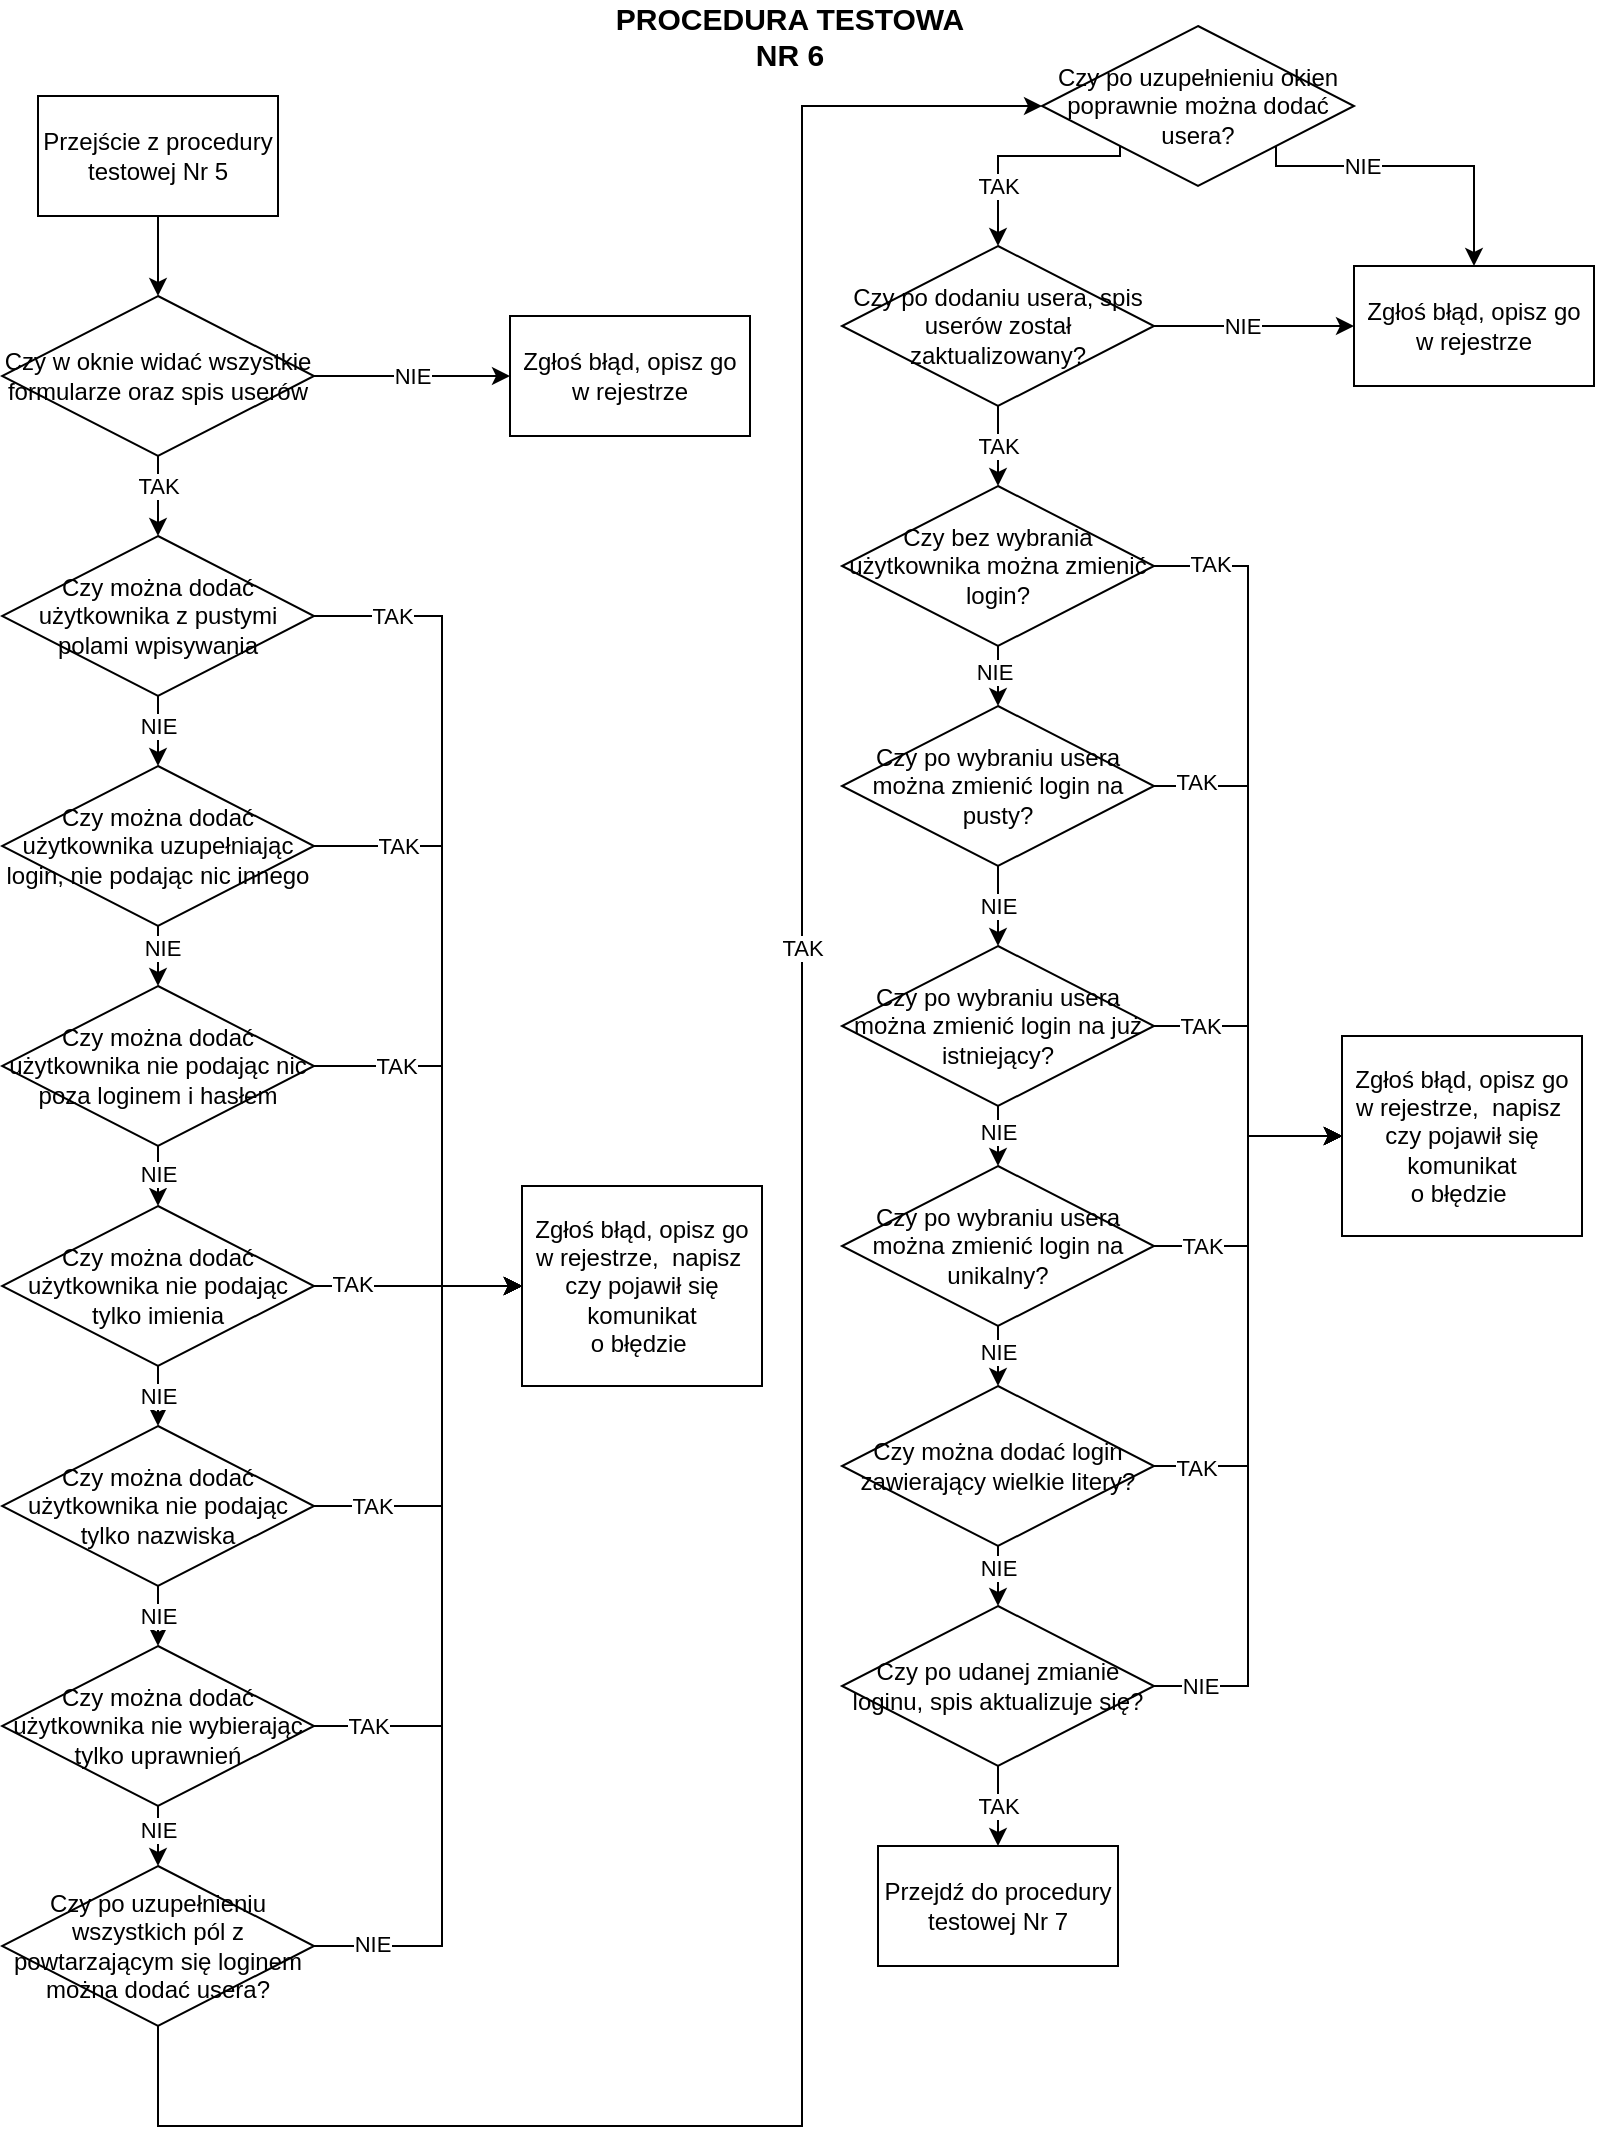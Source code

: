 <mxfile version="23.0.2" type="device">
  <diagram name="Strona-1" id="LoIhmsM3k1W91ekIoNwY">
    <mxGraphModel dx="954" dy="727" grid="1" gridSize="10" guides="1" tooltips="1" connect="1" arrows="1" fold="1" page="1" pageScale="1" pageWidth="827" pageHeight="1169" math="0" shadow="0">
      <root>
        <mxCell id="0" />
        <mxCell id="1" parent="0" />
        <mxCell id="0YZWf_vBpHwigLN9SsZy-22" value="" style="edgeStyle=orthogonalEdgeStyle;rounded=0;orthogonalLoop=1;jettySize=auto;html=1;" parent="1" source="0YZWf_vBpHwigLN9SsZy-18" target="0YZWf_vBpHwigLN9SsZy-21" edge="1">
          <mxGeometry relative="1" as="geometry" />
        </mxCell>
        <mxCell id="0YZWf_vBpHwigLN9SsZy-18" value="Przejście z procedury testowej Nr 5" style="rounded=0;whiteSpace=wrap;html=1;" parent="1" vertex="1">
          <mxGeometry x="38" y="65" width="120" height="60" as="geometry" />
        </mxCell>
        <mxCell id="0YZWf_vBpHwigLN9SsZy-24" value="NIE" style="edgeStyle=orthogonalEdgeStyle;rounded=0;orthogonalLoop=1;jettySize=auto;html=1;" parent="1" source="0YZWf_vBpHwigLN9SsZy-21" target="0YZWf_vBpHwigLN9SsZy-23" edge="1">
          <mxGeometry relative="1" as="geometry" />
        </mxCell>
        <mxCell id="0YZWf_vBpHwigLN9SsZy-26" value="TAK" style="edgeStyle=orthogonalEdgeStyle;rounded=0;orthogonalLoop=1;jettySize=auto;html=1;" parent="1" source="0YZWf_vBpHwigLN9SsZy-21" target="0YZWf_vBpHwigLN9SsZy-25" edge="1">
          <mxGeometry x="-0.25" relative="1" as="geometry">
            <mxPoint as="offset" />
          </mxGeometry>
        </mxCell>
        <mxCell id="0YZWf_vBpHwigLN9SsZy-21" value="Czy w oknie widać wszystkie formularze oraz spis userów" style="rhombus;whiteSpace=wrap;html=1;rounded=0;" parent="1" vertex="1">
          <mxGeometry x="20" y="165" width="156" height="80" as="geometry" />
        </mxCell>
        <mxCell id="0YZWf_vBpHwigLN9SsZy-23" value="Zgłoś błąd, opisz go w rejestrze" style="whiteSpace=wrap;html=1;rounded=0;" parent="1" vertex="1">
          <mxGeometry x="274" y="175" width="120" height="60" as="geometry" />
        </mxCell>
        <mxCell id="rpIl013AEwX_hjBP_hCJ-2" value="" style="edgeStyle=orthogonalEdgeStyle;rounded=0;orthogonalLoop=1;jettySize=auto;html=1;" parent="1" source="0YZWf_vBpHwigLN9SsZy-25" target="rpIl013AEwX_hjBP_hCJ-1" edge="1">
          <mxGeometry relative="1" as="geometry" />
        </mxCell>
        <mxCell id="rpIl013AEwX_hjBP_hCJ-4" value="NIE" style="edgeLabel;html=1;align=center;verticalAlign=middle;resizable=0;points=[];" parent="rpIl013AEwX_hjBP_hCJ-2" vertex="1" connectable="0">
          <mxGeometry x="-0.12" relative="1" as="geometry">
            <mxPoint y="-5" as="offset" />
          </mxGeometry>
        </mxCell>
        <mxCell id="rpIl013AEwX_hjBP_hCJ-23" value="TAK" style="edgeStyle=orthogonalEdgeStyle;rounded=0;orthogonalLoop=1;jettySize=auto;html=1;exitX=1;exitY=0.5;exitDx=0;exitDy=0;entryX=0;entryY=0.5;entryDx=0;entryDy=0;" parent="1" source="0YZWf_vBpHwigLN9SsZy-25" target="0YZWf_vBpHwigLN9SsZy-30" edge="1">
          <mxGeometry x="-0.823" relative="1" as="geometry">
            <Array as="points">
              <mxPoint x="240" y="325" />
              <mxPoint x="240" y="660" />
              <mxPoint x="274" y="660" />
            </Array>
            <mxPoint as="offset" />
          </mxGeometry>
        </mxCell>
        <mxCell id="0YZWf_vBpHwigLN9SsZy-25" value="Czy można dodać użytkownika z pustymi polami wpisywania" style="rhombus;whiteSpace=wrap;html=1;rounded=0;" parent="1" vertex="1">
          <mxGeometry x="20" y="285" width="156" height="80" as="geometry" />
        </mxCell>
        <mxCell id="0YZWf_vBpHwigLN9SsZy-30" value="Zgłoś błąd, opisz go w rejestrz&lt;span style=&quot;white-space: pre;&quot;&gt;e,  napisz &lt;br/&gt;czy pojawił się&lt;br/&gt; komunikat &lt;br&gt;o błędzie &lt;/span&gt;" style="whiteSpace=wrap;html=1;rounded=0;" parent="1" vertex="1">
          <mxGeometry x="280" y="610" width="120" height="100" as="geometry" />
        </mxCell>
        <mxCell id="0YZWf_vBpHwigLN9SsZy-66" value="PROCEDURA TESTOWA NR 6" style="text;html=1;strokeColor=none;fillColor=none;align=center;verticalAlign=middle;whiteSpace=wrap;rounded=0;fontStyle=1;fontSize=15;" parent="1" vertex="1">
          <mxGeometry x="317" y="20" width="194" height="30" as="geometry" />
        </mxCell>
        <mxCell id="u_BtvG3M7fM2tkYKGzCa-58" style="edgeStyle=orthogonalEdgeStyle;rounded=0;orthogonalLoop=1;jettySize=auto;html=1;exitX=0.5;exitY=1;exitDx=0;exitDy=0;" parent="1" source="rpIl013AEwX_hjBP_hCJ-29" target="rpIl013AEwX_hjBP_hCJ-33" edge="1">
          <mxGeometry relative="1" as="geometry">
            <mxPoint x="540" y="70" as="targetPoint" />
            <Array as="points">
              <mxPoint x="98" y="1080" />
              <mxPoint x="420" y="1080" />
              <mxPoint x="420" y="70" />
            </Array>
            <mxPoint x="100" y="1080" as="sourcePoint" />
          </mxGeometry>
        </mxCell>
        <mxCell id="u_BtvG3M7fM2tkYKGzCa-59" value="TAK" style="edgeLabel;html=1;align=center;verticalAlign=middle;resizable=0;points=[];" parent="u_BtvG3M7fM2tkYKGzCa-58" vertex="1" connectable="0">
          <mxGeometry x="0.28" relative="1" as="geometry">
            <mxPoint as="offset" />
          </mxGeometry>
        </mxCell>
        <mxCell id="rpIl013AEwX_hjBP_hCJ-8" value="" style="edgeStyle=orthogonalEdgeStyle;rounded=0;orthogonalLoop=1;jettySize=auto;html=1;" parent="1" source="rpIl013AEwX_hjBP_hCJ-1" target="rpIl013AEwX_hjBP_hCJ-7" edge="1">
          <mxGeometry relative="1" as="geometry" />
        </mxCell>
        <mxCell id="rpIl013AEwX_hjBP_hCJ-9" value="NIE" style="edgeLabel;html=1;align=center;verticalAlign=middle;resizable=0;points=[];" parent="rpIl013AEwX_hjBP_hCJ-8" vertex="1" connectable="0">
          <mxGeometry x="-0.581" y="2" relative="1" as="geometry">
            <mxPoint as="offset" />
          </mxGeometry>
        </mxCell>
        <mxCell id="rpIl013AEwX_hjBP_hCJ-20" style="edgeStyle=orthogonalEdgeStyle;rounded=0;orthogonalLoop=1;jettySize=auto;html=1;exitX=1;exitY=0.5;exitDx=0;exitDy=0;entryX=0;entryY=0.5;entryDx=0;entryDy=0;" parent="1" source="rpIl013AEwX_hjBP_hCJ-1" target="0YZWf_vBpHwigLN9SsZy-30" edge="1">
          <mxGeometry relative="1" as="geometry">
            <Array as="points">
              <mxPoint x="240" y="440" />
              <mxPoint x="240" y="660" />
              <mxPoint x="274" y="660" />
            </Array>
          </mxGeometry>
        </mxCell>
        <mxCell id="rpIl013AEwX_hjBP_hCJ-24" value="TAK" style="edgeLabel;html=1;align=center;verticalAlign=middle;resizable=0;points=[];" parent="rpIl013AEwX_hjBP_hCJ-20" vertex="1" connectable="0">
          <mxGeometry x="-0.731" y="2" relative="1" as="geometry">
            <mxPoint x="-2" y="2" as="offset" />
          </mxGeometry>
        </mxCell>
        <mxCell id="rpIl013AEwX_hjBP_hCJ-1" value="Czy można dodać użytkownika uzupełniając login, nie podając nic innego" style="rhombus;whiteSpace=wrap;html=1;rounded=0;" parent="1" vertex="1">
          <mxGeometry x="20" y="400" width="156" height="80" as="geometry" />
        </mxCell>
        <mxCell id="rpIl013AEwX_hjBP_hCJ-11" value="" style="edgeStyle=orthogonalEdgeStyle;rounded=0;orthogonalLoop=1;jettySize=auto;html=1;" parent="1" source="rpIl013AEwX_hjBP_hCJ-7" target="rpIl013AEwX_hjBP_hCJ-10" edge="1">
          <mxGeometry relative="1" as="geometry" />
        </mxCell>
        <mxCell id="rpIl013AEwX_hjBP_hCJ-66" value="NIE" style="edgeLabel;html=1;align=center;verticalAlign=middle;resizable=0;points=[];" parent="rpIl013AEwX_hjBP_hCJ-11" vertex="1" connectable="0">
          <mxGeometry x="0.353" relative="1" as="geometry">
            <mxPoint as="offset" />
          </mxGeometry>
        </mxCell>
        <mxCell id="rpIl013AEwX_hjBP_hCJ-19" style="edgeStyle=orthogonalEdgeStyle;rounded=0;orthogonalLoop=1;jettySize=auto;html=1;exitX=1;exitY=0.5;exitDx=0;exitDy=0;entryX=0;entryY=0.5;entryDx=0;entryDy=0;" parent="1" source="rpIl013AEwX_hjBP_hCJ-7" target="0YZWf_vBpHwigLN9SsZy-30" edge="1">
          <mxGeometry relative="1" as="geometry">
            <mxPoint x="330" y="350" as="targetPoint" />
            <Array as="points">
              <mxPoint x="240" y="550" />
              <mxPoint x="240" y="660" />
              <mxPoint x="274" y="660" />
            </Array>
          </mxGeometry>
        </mxCell>
        <mxCell id="rpIl013AEwX_hjBP_hCJ-25" value="TAK" style="edgeLabel;html=1;align=center;verticalAlign=middle;resizable=0;points=[];" parent="rpIl013AEwX_hjBP_hCJ-19" vertex="1" connectable="0">
          <mxGeometry x="-0.62" y="3" relative="1" as="geometry">
            <mxPoint y="3" as="offset" />
          </mxGeometry>
        </mxCell>
        <mxCell id="rpIl013AEwX_hjBP_hCJ-7" value="Czy można dodać użytkownika nie podając nic poza loginem i hasłem" style="rhombus;whiteSpace=wrap;html=1;rounded=0;" parent="1" vertex="1">
          <mxGeometry x="20" y="510" width="156" height="80" as="geometry" />
        </mxCell>
        <mxCell id="rpIl013AEwX_hjBP_hCJ-13" value="NIE" style="edgeStyle=orthogonalEdgeStyle;rounded=0;orthogonalLoop=1;jettySize=auto;html=1;" parent="1" source="rpIl013AEwX_hjBP_hCJ-10" target="rpIl013AEwX_hjBP_hCJ-12" edge="1">
          <mxGeometry relative="1" as="geometry" />
        </mxCell>
        <mxCell id="rpIl013AEwX_hjBP_hCJ-18" style="edgeStyle=orthogonalEdgeStyle;rounded=0;orthogonalLoop=1;jettySize=auto;html=1;exitX=1;exitY=0.5;exitDx=0;exitDy=0;entryX=0;entryY=0.5;entryDx=0;entryDy=0;" parent="1" source="rpIl013AEwX_hjBP_hCJ-10" target="0YZWf_vBpHwigLN9SsZy-30" edge="1">
          <mxGeometry relative="1" as="geometry">
            <Array as="points">
              <mxPoint x="274" y="660" />
            </Array>
          </mxGeometry>
        </mxCell>
        <mxCell id="rpIl013AEwX_hjBP_hCJ-26" value="TAK" style="edgeLabel;html=1;align=center;verticalAlign=middle;resizable=0;points=[];" parent="rpIl013AEwX_hjBP_hCJ-18" vertex="1" connectable="0">
          <mxGeometry x="-0.631" y="1" relative="1" as="geometry">
            <mxPoint as="offset" />
          </mxGeometry>
        </mxCell>
        <mxCell id="rpIl013AEwX_hjBP_hCJ-10" value="Czy można dodać użytkownika nie podając tylko imienia" style="rhombus;whiteSpace=wrap;html=1;rounded=0;" parent="1" vertex="1">
          <mxGeometry x="20" y="620" width="156" height="80" as="geometry" />
        </mxCell>
        <mxCell id="rpIl013AEwX_hjBP_hCJ-15" value="NIE" style="edgeStyle=orthogonalEdgeStyle;rounded=0;orthogonalLoop=1;jettySize=auto;html=1;" parent="1" source="rpIl013AEwX_hjBP_hCJ-12" target="rpIl013AEwX_hjBP_hCJ-14" edge="1">
          <mxGeometry relative="1" as="geometry" />
        </mxCell>
        <mxCell id="rpIl013AEwX_hjBP_hCJ-21" style="edgeStyle=orthogonalEdgeStyle;rounded=0;orthogonalLoop=1;jettySize=auto;html=1;exitX=1;exitY=0.5;exitDx=0;exitDy=0;entryX=0;entryY=0.5;entryDx=0;entryDy=0;" parent="1" source="rpIl013AEwX_hjBP_hCJ-12" target="0YZWf_vBpHwigLN9SsZy-30" edge="1">
          <mxGeometry relative="1" as="geometry">
            <Array as="points">
              <mxPoint x="240" y="770" />
              <mxPoint x="240" y="660" />
              <mxPoint x="274" y="660" />
            </Array>
          </mxGeometry>
        </mxCell>
        <mxCell id="rpIl013AEwX_hjBP_hCJ-27" value="TAK" style="edgeLabel;html=1;align=center;verticalAlign=middle;resizable=0;points=[];" parent="rpIl013AEwX_hjBP_hCJ-21" vertex="1" connectable="0">
          <mxGeometry x="-0.77" y="-1" relative="1" as="geometry">
            <mxPoint x="4" y="-1" as="offset" />
          </mxGeometry>
        </mxCell>
        <mxCell id="rpIl013AEwX_hjBP_hCJ-12" value="Czy można dodać użytkownika nie podając tylko nazwiska" style="rhombus;whiteSpace=wrap;html=1;rounded=0;" parent="1" vertex="1">
          <mxGeometry x="20" y="730" width="156" height="80" as="geometry" />
        </mxCell>
        <mxCell id="rpIl013AEwX_hjBP_hCJ-22" style="edgeStyle=orthogonalEdgeStyle;rounded=0;orthogonalLoop=1;jettySize=auto;html=1;exitX=1;exitY=0.5;exitDx=0;exitDy=0;entryX=0;entryY=0.5;entryDx=0;entryDy=0;" parent="1" source="rpIl013AEwX_hjBP_hCJ-14" target="0YZWf_vBpHwigLN9SsZy-30" edge="1">
          <mxGeometry relative="1" as="geometry">
            <Array as="points">
              <mxPoint x="240" y="880" />
              <mxPoint x="240" y="660" />
              <mxPoint x="274" y="660" />
            </Array>
          </mxGeometry>
        </mxCell>
        <mxCell id="rpIl013AEwX_hjBP_hCJ-28" value="TAK" style="edgeLabel;html=1;align=center;verticalAlign=middle;resizable=0;points=[];" parent="rpIl013AEwX_hjBP_hCJ-22" vertex="1" connectable="0">
          <mxGeometry x="-0.832" relative="1" as="geometry">
            <mxPoint as="offset" />
          </mxGeometry>
        </mxCell>
        <mxCell id="rpIl013AEwX_hjBP_hCJ-30" value="" style="edgeStyle=orthogonalEdgeStyle;rounded=0;orthogonalLoop=1;jettySize=auto;html=1;" parent="1" source="rpIl013AEwX_hjBP_hCJ-14" target="rpIl013AEwX_hjBP_hCJ-29" edge="1">
          <mxGeometry relative="1" as="geometry" />
        </mxCell>
        <mxCell id="rpIl013AEwX_hjBP_hCJ-67" value="NIE" style="edgeLabel;html=1;align=center;verticalAlign=middle;resizable=0;points=[];" parent="rpIl013AEwX_hjBP_hCJ-30" vertex="1" connectable="0">
          <mxGeometry x="0.263" relative="1" as="geometry">
            <mxPoint as="offset" />
          </mxGeometry>
        </mxCell>
        <mxCell id="rpIl013AEwX_hjBP_hCJ-14" value="Czy można dodać użytkownika nie wybierając tylko uprawnień" style="rhombus;whiteSpace=wrap;html=1;rounded=0;" parent="1" vertex="1">
          <mxGeometry x="20" y="840" width="156" height="80" as="geometry" />
        </mxCell>
        <mxCell id="rpIl013AEwX_hjBP_hCJ-35" style="edgeStyle=orthogonalEdgeStyle;rounded=0;orthogonalLoop=1;jettySize=auto;html=1;exitX=1;exitY=0.5;exitDx=0;exitDy=0;entryX=0;entryY=0.5;entryDx=0;entryDy=0;" parent="1" source="rpIl013AEwX_hjBP_hCJ-29" target="0YZWf_vBpHwigLN9SsZy-30" edge="1">
          <mxGeometry relative="1" as="geometry">
            <mxPoint x="270" y="710" as="targetPoint" />
            <Array as="points">
              <mxPoint x="240" y="990" />
              <mxPoint x="240" y="660" />
              <mxPoint x="274" y="660" />
            </Array>
          </mxGeometry>
        </mxCell>
        <mxCell id="U7keuNdoYyQriRIVTHhc-1" value="NIE" style="edgeLabel;html=1;align=center;verticalAlign=middle;resizable=0;points=[];" vertex="1" connectable="0" parent="rpIl013AEwX_hjBP_hCJ-35">
          <mxGeometry x="-0.866" y="1" relative="1" as="geometry">
            <mxPoint as="offset" />
          </mxGeometry>
        </mxCell>
        <mxCell id="rpIl013AEwX_hjBP_hCJ-29" value="Czy po uzupełnieniu wszystkich pól z powtarzającym się loginem można dodać usera?" style="rhombus;whiteSpace=wrap;html=1;rounded=0;" parent="1" vertex="1">
          <mxGeometry x="20" y="950" width="156" height="80" as="geometry" />
        </mxCell>
        <mxCell id="rpIl013AEwX_hjBP_hCJ-37" style="edgeStyle=orthogonalEdgeStyle;rounded=0;orthogonalLoop=1;jettySize=auto;html=1;exitX=1;exitY=1;exitDx=0;exitDy=0;entryX=0.5;entryY=0;entryDx=0;entryDy=0;" parent="1" source="rpIl013AEwX_hjBP_hCJ-33" target="rpIl013AEwX_hjBP_hCJ-36" edge="1">
          <mxGeometry relative="1" as="geometry">
            <Array as="points">
              <mxPoint x="657" y="100" />
              <mxPoint x="756" y="100" />
            </Array>
          </mxGeometry>
        </mxCell>
        <mxCell id="rpIl013AEwX_hjBP_hCJ-38" value="NIE" style="edgeLabel;html=1;align=center;verticalAlign=middle;resizable=0;points=[];rotation=0;" parent="rpIl013AEwX_hjBP_hCJ-37" vertex="1" connectable="0">
          <mxGeometry x="0.072" y="3" relative="1" as="geometry">
            <mxPoint x="-32" y="3" as="offset" />
          </mxGeometry>
        </mxCell>
        <mxCell id="rpIl013AEwX_hjBP_hCJ-41" style="edgeStyle=orthogonalEdgeStyle;rounded=0;orthogonalLoop=1;jettySize=auto;html=1;exitX=0;exitY=1;exitDx=0;exitDy=0;entryX=0.5;entryY=0;entryDx=0;entryDy=0;" parent="1" source="rpIl013AEwX_hjBP_hCJ-33" target="rpIl013AEwX_hjBP_hCJ-39" edge="1">
          <mxGeometry relative="1" as="geometry">
            <Array as="points">
              <mxPoint x="579" y="95" />
              <mxPoint x="518" y="95" />
            </Array>
          </mxGeometry>
        </mxCell>
        <mxCell id="rpIl013AEwX_hjBP_hCJ-42" value="TAK" style="edgeLabel;html=1;align=center;verticalAlign=middle;resizable=0;points=[];" parent="rpIl013AEwX_hjBP_hCJ-41" vertex="1" connectable="0">
          <mxGeometry x="0.317" relative="1" as="geometry">
            <mxPoint y="8" as="offset" />
          </mxGeometry>
        </mxCell>
        <mxCell id="rpIl013AEwX_hjBP_hCJ-33" value="Czy po uzupełnieniu okien poprawnie można dodać usera?" style="rhombus;whiteSpace=wrap;html=1;rounded=0;" parent="1" vertex="1">
          <mxGeometry x="540" y="30" width="156" height="80" as="geometry" />
        </mxCell>
        <mxCell id="rpIl013AEwX_hjBP_hCJ-36" value="Zgłoś błąd, opisz go w rejestrze" style="whiteSpace=wrap;html=1;rounded=0;" parent="1" vertex="1">
          <mxGeometry x="696" y="150" width="120" height="60" as="geometry" />
        </mxCell>
        <mxCell id="rpIl013AEwX_hjBP_hCJ-43" value="NIE" style="edgeStyle=orthogonalEdgeStyle;rounded=0;orthogonalLoop=1;jettySize=auto;html=1;exitX=1;exitY=0.5;exitDx=0;exitDy=0;entryX=0;entryY=0.5;entryDx=0;entryDy=0;" parent="1" source="rpIl013AEwX_hjBP_hCJ-39" target="rpIl013AEwX_hjBP_hCJ-36" edge="1">
          <mxGeometry x="-0.12" relative="1" as="geometry">
            <mxPoint as="offset" />
          </mxGeometry>
        </mxCell>
        <mxCell id="rpIl013AEwX_hjBP_hCJ-46" value="TAK" style="edgeStyle=orthogonalEdgeStyle;rounded=0;orthogonalLoop=1;jettySize=auto;html=1;" parent="1" source="rpIl013AEwX_hjBP_hCJ-39" target="rpIl013AEwX_hjBP_hCJ-45" edge="1">
          <mxGeometry relative="1" as="geometry" />
        </mxCell>
        <mxCell id="rpIl013AEwX_hjBP_hCJ-39" value="Czy po dodaniu usera, spis userów został zaktualizowany?" style="rhombus;whiteSpace=wrap;html=1;rounded=0;" parent="1" vertex="1">
          <mxGeometry x="440" y="140" width="156" height="80" as="geometry" />
        </mxCell>
        <mxCell id="rpIl013AEwX_hjBP_hCJ-48" style="edgeStyle=orthogonalEdgeStyle;rounded=0;orthogonalLoop=1;jettySize=auto;html=1;exitX=1;exitY=0.5;exitDx=0;exitDy=0;entryX=0;entryY=0.5;entryDx=0;entryDy=0;" parent="1" source="rpIl013AEwX_hjBP_hCJ-45" target="rpIl013AEwX_hjBP_hCJ-47" edge="1">
          <mxGeometry relative="1" as="geometry" />
        </mxCell>
        <mxCell id="rpIl013AEwX_hjBP_hCJ-73" value="TAK" style="edgeLabel;html=1;align=center;verticalAlign=middle;resizable=0;points=[];" parent="rpIl013AEwX_hjBP_hCJ-48" vertex="1" connectable="0">
          <mxGeometry x="-0.855" y="1" relative="1" as="geometry">
            <mxPoint as="offset" />
          </mxGeometry>
        </mxCell>
        <mxCell id="rpIl013AEwX_hjBP_hCJ-50" value="" style="edgeStyle=orthogonalEdgeStyle;rounded=0;orthogonalLoop=1;jettySize=auto;html=1;" parent="1" source="rpIl013AEwX_hjBP_hCJ-45" target="rpIl013AEwX_hjBP_hCJ-49" edge="1">
          <mxGeometry relative="1" as="geometry" />
        </mxCell>
        <mxCell id="rpIl013AEwX_hjBP_hCJ-68" value="NIE" style="edgeLabel;html=1;align=center;verticalAlign=middle;resizable=0;points=[];" parent="rpIl013AEwX_hjBP_hCJ-50" vertex="1" connectable="0">
          <mxGeometry x="0.083" y="2" relative="1" as="geometry">
            <mxPoint as="offset" />
          </mxGeometry>
        </mxCell>
        <mxCell id="rpIl013AEwX_hjBP_hCJ-45" value="Czy bez wybrania użytkownika można zmienić login?" style="rhombus;whiteSpace=wrap;html=1;rounded=0;" parent="1" vertex="1">
          <mxGeometry x="440" y="260" width="156" height="80" as="geometry" />
        </mxCell>
        <mxCell id="rpIl013AEwX_hjBP_hCJ-47" value="Zgłoś błąd, opisz go w rejestrz&lt;span style=&quot;white-space: pre;&quot;&gt;e,  napisz &lt;br/&gt;czy pojawił się&lt;br/&gt; komunikat &lt;br&gt;o błędzie &lt;/span&gt;" style="whiteSpace=wrap;html=1;rounded=0;" parent="1" vertex="1">
          <mxGeometry x="690" y="535" width="120" height="100" as="geometry" />
        </mxCell>
        <mxCell id="rpIl013AEwX_hjBP_hCJ-51" style="edgeStyle=orthogonalEdgeStyle;rounded=0;orthogonalLoop=1;jettySize=auto;html=1;exitX=1;exitY=0.5;exitDx=0;exitDy=0;entryX=0;entryY=0.5;entryDx=0;entryDy=0;" parent="1" source="rpIl013AEwX_hjBP_hCJ-49" target="rpIl013AEwX_hjBP_hCJ-47" edge="1">
          <mxGeometry relative="1" as="geometry" />
        </mxCell>
        <mxCell id="rpIl013AEwX_hjBP_hCJ-72" value="TAK" style="edgeLabel;html=1;align=center;verticalAlign=middle;resizable=0;points=[];" parent="rpIl013AEwX_hjBP_hCJ-51" vertex="1" connectable="0">
          <mxGeometry x="-0.848" y="2" relative="1" as="geometry">
            <mxPoint as="offset" />
          </mxGeometry>
        </mxCell>
        <mxCell id="rpIl013AEwX_hjBP_hCJ-53" value="NIE" style="edgeStyle=orthogonalEdgeStyle;rounded=0;orthogonalLoop=1;jettySize=auto;html=1;" parent="1" source="rpIl013AEwX_hjBP_hCJ-49" target="rpIl013AEwX_hjBP_hCJ-52" edge="1">
          <mxGeometry relative="1" as="geometry" />
        </mxCell>
        <mxCell id="rpIl013AEwX_hjBP_hCJ-49" value="Czy po wybraniu usera można zmienić login na pusty?" style="rhombus;whiteSpace=wrap;html=1;rounded=0;" parent="1" vertex="1">
          <mxGeometry x="440" y="370" width="156" height="80" as="geometry" />
        </mxCell>
        <mxCell id="rpIl013AEwX_hjBP_hCJ-54" style="edgeStyle=orthogonalEdgeStyle;rounded=0;orthogonalLoop=1;jettySize=auto;html=1;exitX=1;exitY=0.5;exitDx=0;exitDy=0;entryX=0;entryY=0.5;entryDx=0;entryDy=0;" parent="1" source="rpIl013AEwX_hjBP_hCJ-52" target="rpIl013AEwX_hjBP_hCJ-47" edge="1">
          <mxGeometry relative="1" as="geometry" />
        </mxCell>
        <mxCell id="rpIl013AEwX_hjBP_hCJ-71" value="TAK" style="edgeLabel;html=1;align=center;verticalAlign=middle;resizable=0;points=[];" parent="rpIl013AEwX_hjBP_hCJ-54" vertex="1" connectable="0">
          <mxGeometry x="-0.694" relative="1" as="geometry">
            <mxPoint as="offset" />
          </mxGeometry>
        </mxCell>
        <mxCell id="rpIl013AEwX_hjBP_hCJ-56" value="" style="edgeStyle=orthogonalEdgeStyle;rounded=0;orthogonalLoop=1;jettySize=auto;html=1;" parent="1" source="rpIl013AEwX_hjBP_hCJ-52" target="rpIl013AEwX_hjBP_hCJ-55" edge="1">
          <mxGeometry relative="1" as="geometry" />
        </mxCell>
        <mxCell id="rpIl013AEwX_hjBP_hCJ-74" value="NIE" style="edgeLabel;html=1;align=center;verticalAlign=middle;resizable=0;points=[];" parent="rpIl013AEwX_hjBP_hCJ-56" vertex="1" connectable="0">
          <mxGeometry x="0.103" relative="1" as="geometry">
            <mxPoint as="offset" />
          </mxGeometry>
        </mxCell>
        <mxCell id="rpIl013AEwX_hjBP_hCJ-52" value="Czy po wybraniu usera można zmienić login na już istniejący?" style="rhombus;whiteSpace=wrap;html=1;rounded=0;" parent="1" vertex="1">
          <mxGeometry x="440" y="490" width="156" height="80" as="geometry" />
        </mxCell>
        <mxCell id="rpIl013AEwX_hjBP_hCJ-57" value="TAK" style="edgeStyle=orthogonalEdgeStyle;rounded=0;orthogonalLoop=1;jettySize=auto;html=1;entryX=0;entryY=0.5;entryDx=0;entryDy=0;" parent="1" source="rpIl013AEwX_hjBP_hCJ-55" target="rpIl013AEwX_hjBP_hCJ-47" edge="1">
          <mxGeometry x="-0.678" relative="1" as="geometry">
            <mxPoint as="offset" />
          </mxGeometry>
        </mxCell>
        <mxCell id="rpIl013AEwX_hjBP_hCJ-59" value="" style="edgeStyle=orthogonalEdgeStyle;rounded=0;orthogonalLoop=1;jettySize=auto;html=1;" parent="1" source="rpIl013AEwX_hjBP_hCJ-55" target="rpIl013AEwX_hjBP_hCJ-58" edge="1">
          <mxGeometry relative="1" as="geometry" />
        </mxCell>
        <mxCell id="rpIl013AEwX_hjBP_hCJ-75" value="NIE" style="edgeLabel;html=1;align=center;verticalAlign=middle;resizable=0;points=[];" parent="rpIl013AEwX_hjBP_hCJ-59" vertex="1" connectable="0">
          <mxGeometry x="0.29" relative="1" as="geometry">
            <mxPoint as="offset" />
          </mxGeometry>
        </mxCell>
        <mxCell id="rpIl013AEwX_hjBP_hCJ-55" value="Czy po wybraniu usera można zmienić login na unikalny?" style="rhombus;whiteSpace=wrap;html=1;rounded=0;" parent="1" vertex="1">
          <mxGeometry x="440" y="600" width="156" height="80" as="geometry" />
        </mxCell>
        <mxCell id="rpIl013AEwX_hjBP_hCJ-60" style="edgeStyle=orthogonalEdgeStyle;rounded=0;orthogonalLoop=1;jettySize=auto;html=1;exitX=1;exitY=0.5;exitDx=0;exitDy=0;entryX=0;entryY=0.5;entryDx=0;entryDy=0;" parent="1" source="rpIl013AEwX_hjBP_hCJ-58" target="rpIl013AEwX_hjBP_hCJ-47" edge="1">
          <mxGeometry relative="1" as="geometry">
            <mxPoint x="670.0" y="630" as="targetPoint" />
          </mxGeometry>
        </mxCell>
        <mxCell id="rpIl013AEwX_hjBP_hCJ-76" value="TAK" style="edgeLabel;html=1;align=center;verticalAlign=middle;resizable=0;points=[];" parent="rpIl013AEwX_hjBP_hCJ-60" vertex="1" connectable="0">
          <mxGeometry x="-0.837" y="-1" relative="1" as="geometry">
            <mxPoint as="offset" />
          </mxGeometry>
        </mxCell>
        <mxCell id="rpIl013AEwX_hjBP_hCJ-62" value="" style="edgeStyle=orthogonalEdgeStyle;rounded=0;orthogonalLoop=1;jettySize=auto;html=1;" parent="1" source="rpIl013AEwX_hjBP_hCJ-58" target="rpIl013AEwX_hjBP_hCJ-61" edge="1">
          <mxGeometry relative="1" as="geometry" />
        </mxCell>
        <mxCell id="rpIl013AEwX_hjBP_hCJ-77" value="NIE" style="edgeLabel;html=1;align=center;verticalAlign=middle;resizable=0;points=[];" parent="rpIl013AEwX_hjBP_hCJ-62" vertex="1" connectable="0">
          <mxGeometry x="0.163" relative="1" as="geometry">
            <mxPoint as="offset" />
          </mxGeometry>
        </mxCell>
        <mxCell id="rpIl013AEwX_hjBP_hCJ-58" value="Czy można dodać login zawierający wielkie litery?" style="rhombus;whiteSpace=wrap;html=1;rounded=0;" parent="1" vertex="1">
          <mxGeometry x="440" y="710" width="156" height="80" as="geometry" />
        </mxCell>
        <mxCell id="rpIl013AEwX_hjBP_hCJ-63" style="edgeStyle=orthogonalEdgeStyle;rounded=0;orthogonalLoop=1;jettySize=auto;html=1;exitX=1;exitY=0.5;exitDx=0;exitDy=0;entryX=0;entryY=0.5;entryDx=0;entryDy=0;" parent="1" source="rpIl013AEwX_hjBP_hCJ-61" target="rpIl013AEwX_hjBP_hCJ-47" edge="1">
          <mxGeometry relative="1" as="geometry">
            <mxPoint x="670" y="550" as="targetPoint" />
          </mxGeometry>
        </mxCell>
        <mxCell id="rpIl013AEwX_hjBP_hCJ-78" value="NIE" style="edgeLabel;html=1;align=center;verticalAlign=middle;resizable=0;points=[];" parent="rpIl013AEwX_hjBP_hCJ-63" vertex="1" connectable="0">
          <mxGeometry x="-0.83" y="1" relative="1" as="geometry">
            <mxPoint x="-9" y="1" as="offset" />
          </mxGeometry>
        </mxCell>
        <mxCell id="rpIl013AEwX_hjBP_hCJ-65" value="" style="edgeStyle=orthogonalEdgeStyle;rounded=0;orthogonalLoop=1;jettySize=auto;html=1;" parent="1" source="rpIl013AEwX_hjBP_hCJ-61" target="rpIl013AEwX_hjBP_hCJ-64" edge="1">
          <mxGeometry relative="1" as="geometry" />
        </mxCell>
        <mxCell id="rpIl013AEwX_hjBP_hCJ-79" value="TAK" style="edgeLabel;html=1;align=center;verticalAlign=middle;resizable=0;points=[];" parent="rpIl013AEwX_hjBP_hCJ-65" vertex="1" connectable="0">
          <mxGeometry x="-0.028" y="1" relative="1" as="geometry">
            <mxPoint x="-1" as="offset" />
          </mxGeometry>
        </mxCell>
        <mxCell id="rpIl013AEwX_hjBP_hCJ-61" value="Czy po udanej zmianie loginu, spis aktualizuje się?" style="rhombus;whiteSpace=wrap;html=1;rounded=0;" parent="1" vertex="1">
          <mxGeometry x="440" y="820" width="156" height="80" as="geometry" />
        </mxCell>
        <mxCell id="rpIl013AEwX_hjBP_hCJ-64" value="Przejdź do procedury testowej Nr 7" style="whiteSpace=wrap;html=1;rounded=0;" parent="1" vertex="1">
          <mxGeometry x="458" y="940" width="120" height="60" as="geometry" />
        </mxCell>
      </root>
    </mxGraphModel>
  </diagram>
</mxfile>
